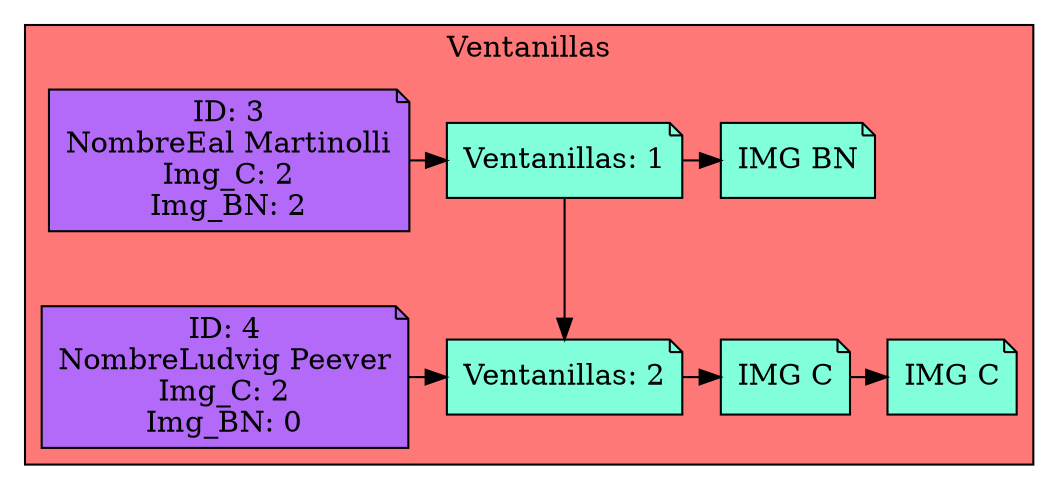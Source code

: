digraph L {
node[shape=note fillcolor="#A181FF" style =filled]
subgraph cluster_p{
    label= " Ventanillas "
    bgcolor = "#FF7878"
Nodo1661081225[label="Ventanillas: 1",fillcolor="#81FFDA",group=1]
Nodo1882554559[label="Ventanillas: 2",fillcolor="#81FFDA",group=2]

Nodo1661081225 -> Nodo1882554559

Cliente404214852[label="ID: 3
NombreEal Martinolli
Img_C: 2
Img_BN: 2",fillcolor="#B36AF9",group=1]
Cliente404214852-> Nodo1661081225
Nodo957465255[label="IMG BN",fillcolor="#81FFDA"]

Nodo1661081225 -> Nodo957465255

{rank=same;Nodo1661081225,Cliente404214852,Nodo957465255}
Cliente836220863[label="ID: 4
NombreLudvig Peever
Img_C: 2
Img_BN: 0",fillcolor="#B36AF9",group=2]
Cliente836220863-> Nodo1882554559
Nodo1254344205[label="IMG C",fillcolor="#81FFDA"]
Nodo1822971466[label="IMG C",fillcolor="#81FFDA"]
Nodo1254344205 -> Nodo1822971466

Nodo1882554559 -> Nodo1254344205

{rank=same;Nodo1882554559,Cliente836220863,Nodo1254344205,Nodo1822971466}}}